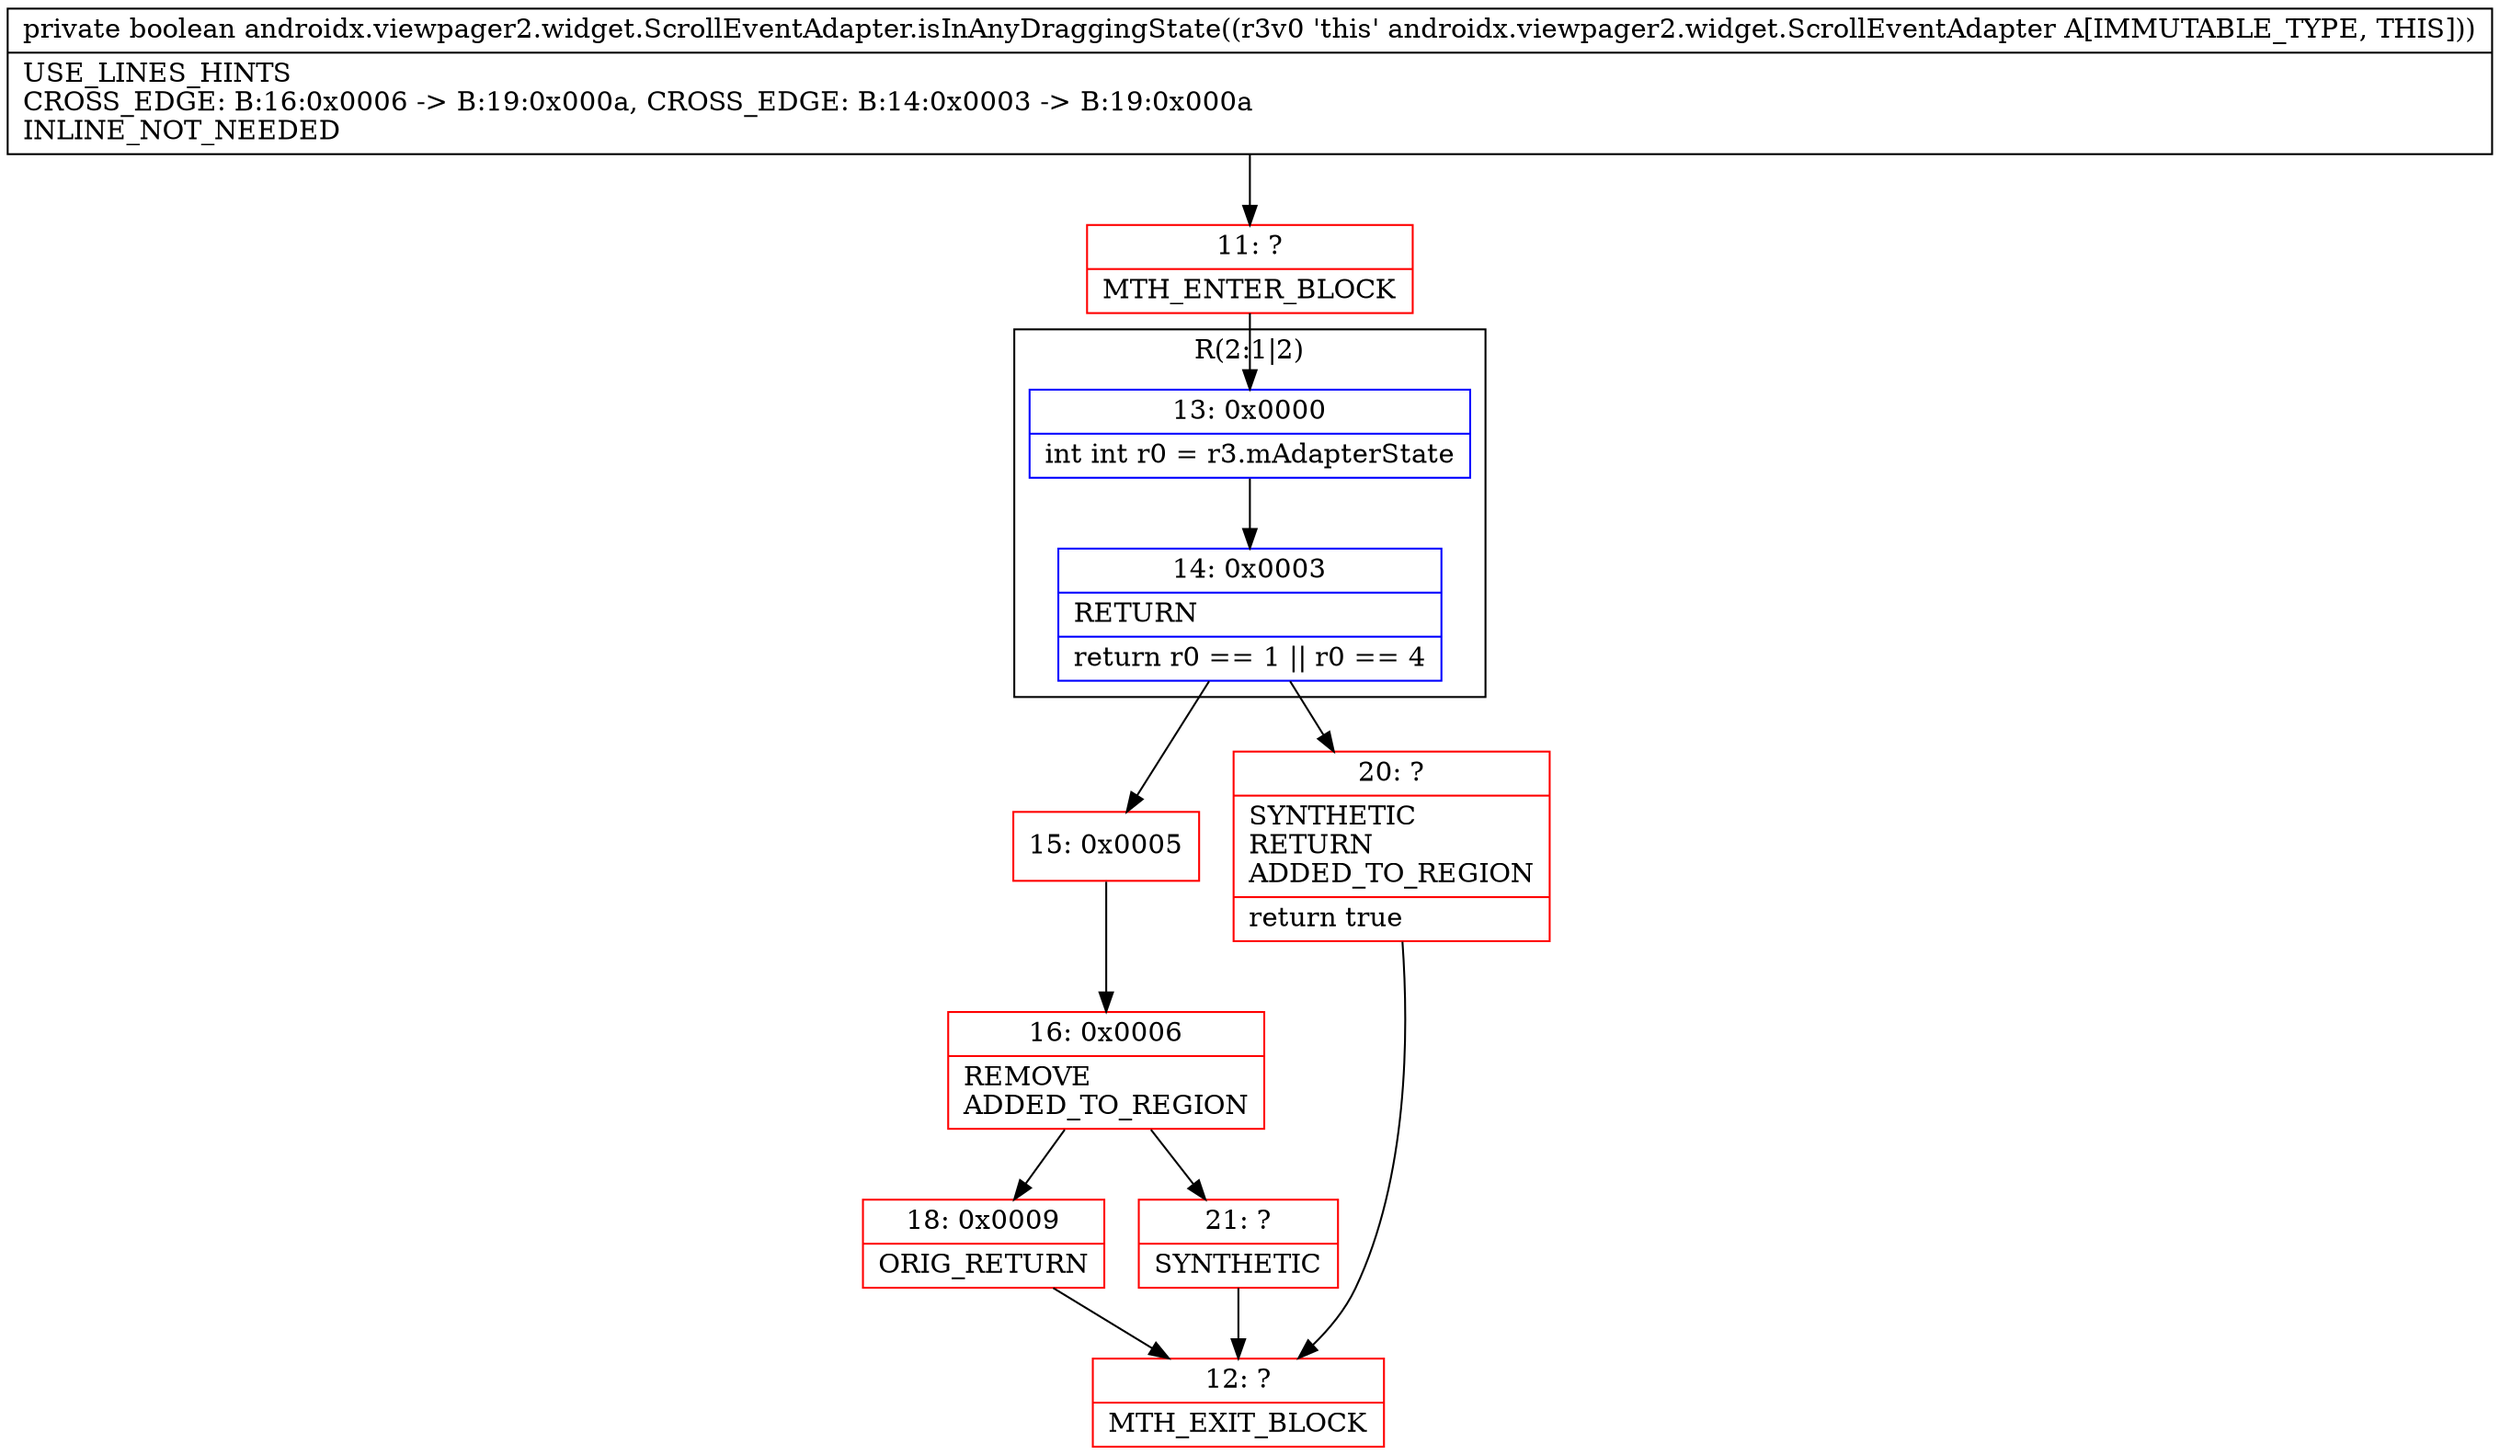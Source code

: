 digraph "CFG forandroidx.viewpager2.widget.ScrollEventAdapter.isInAnyDraggingState()Z" {
subgraph cluster_Region_1793983392 {
label = "R(2:1|2)";
node [shape=record,color=blue];
Node_13 [shape=record,label="{13\:\ 0x0000|int int r0 = r3.mAdapterState\l}"];
Node_14 [shape=record,label="{14\:\ 0x0003|RETURN\l|return r0 == 1 \|\| r0 == 4\l}"];
}
Node_11 [shape=record,color=red,label="{11\:\ ?|MTH_ENTER_BLOCK\l}"];
Node_15 [shape=record,color=red,label="{15\:\ 0x0005}"];
Node_16 [shape=record,color=red,label="{16\:\ 0x0006|REMOVE\lADDED_TO_REGION\l}"];
Node_18 [shape=record,color=red,label="{18\:\ 0x0009|ORIG_RETURN\l}"];
Node_12 [shape=record,color=red,label="{12\:\ ?|MTH_EXIT_BLOCK\l}"];
Node_21 [shape=record,color=red,label="{21\:\ ?|SYNTHETIC\l}"];
Node_20 [shape=record,color=red,label="{20\:\ ?|SYNTHETIC\lRETURN\lADDED_TO_REGION\l|return true\l}"];
MethodNode[shape=record,label="{private boolean androidx.viewpager2.widget.ScrollEventAdapter.isInAnyDraggingState((r3v0 'this' androidx.viewpager2.widget.ScrollEventAdapter A[IMMUTABLE_TYPE, THIS]))  | USE_LINES_HINTS\lCROSS_EDGE: B:16:0x0006 \-\> B:19:0x000a, CROSS_EDGE: B:14:0x0003 \-\> B:19:0x000a\lINLINE_NOT_NEEDED\l}"];
MethodNode -> Node_11;Node_13 -> Node_14;
Node_14 -> Node_15;
Node_14 -> Node_20;
Node_11 -> Node_13;
Node_15 -> Node_16;
Node_16 -> Node_18;
Node_16 -> Node_21;
Node_18 -> Node_12;
Node_21 -> Node_12;
Node_20 -> Node_12;
}

